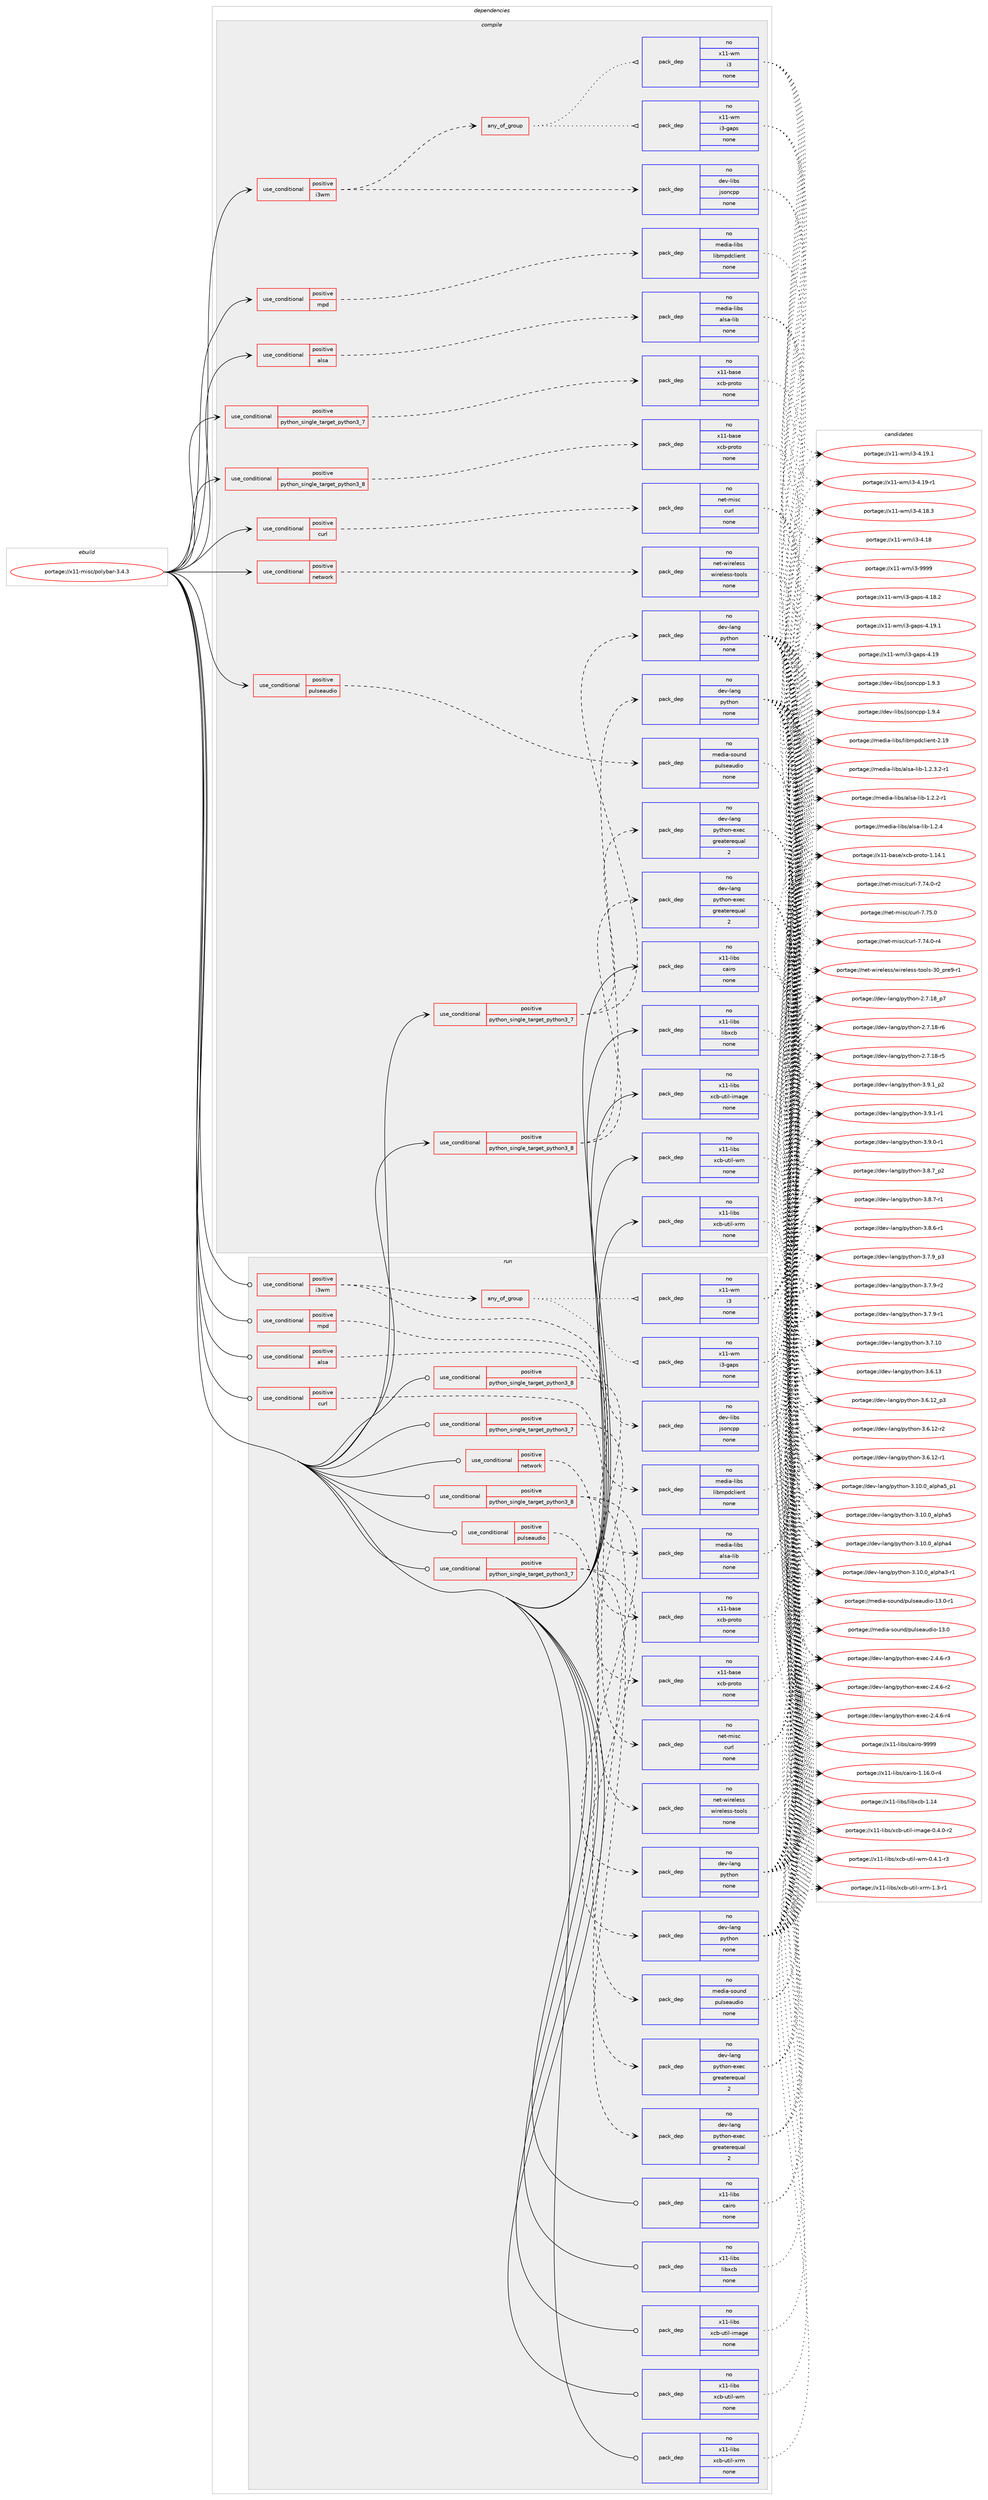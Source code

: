 digraph prolog {

# *************
# Graph options
# *************

newrank=true;
concentrate=true;
compound=true;
graph [rankdir=LR,fontname=Helvetica,fontsize=10,ranksep=1.5];#, ranksep=2.5, nodesep=0.2];
edge  [arrowhead=vee];
node  [fontname=Helvetica,fontsize=10];

# **********
# The ebuild
# **********

subgraph cluster_leftcol {
color=gray;
rank=same;
label=<<i>ebuild</i>>;
id [label="portage://x11-misc/polybar-3.4.3", color=red, width=4, href="../x11-misc/polybar-3.4.3.svg"];
}

# ****************
# The dependencies
# ****************

subgraph cluster_midcol {
color=gray;
label=<<i>dependencies</i>>;
subgraph cluster_compile {
fillcolor="#eeeeee";
style=filled;
label=<<i>compile</i>>;
subgraph cond173 {
dependency1499 [label=<<TABLE BORDER="0" CELLBORDER="1" CELLSPACING="0" CELLPADDING="4"><TR><TD ROWSPAN="3" CELLPADDING="10">use_conditional</TD></TR><TR><TD>positive</TD></TR><TR><TD>alsa</TD></TR></TABLE>>, shape=none, color=red];
subgraph pack1297 {
dependency1500 [label=<<TABLE BORDER="0" CELLBORDER="1" CELLSPACING="0" CELLPADDING="4" WIDTH="220"><TR><TD ROWSPAN="6" CELLPADDING="30">pack_dep</TD></TR><TR><TD WIDTH="110">no</TD></TR><TR><TD>media-libs</TD></TR><TR><TD>alsa-lib</TD></TR><TR><TD>none</TD></TR><TR><TD></TD></TR></TABLE>>, shape=none, color=blue];
}
dependency1499:e -> dependency1500:w [weight=20,style="dashed",arrowhead="vee"];
}
id:e -> dependency1499:w [weight=20,style="solid",arrowhead="vee"];
subgraph cond174 {
dependency1501 [label=<<TABLE BORDER="0" CELLBORDER="1" CELLSPACING="0" CELLPADDING="4"><TR><TD ROWSPAN="3" CELLPADDING="10">use_conditional</TD></TR><TR><TD>positive</TD></TR><TR><TD>curl</TD></TR></TABLE>>, shape=none, color=red];
subgraph pack1298 {
dependency1502 [label=<<TABLE BORDER="0" CELLBORDER="1" CELLSPACING="0" CELLPADDING="4" WIDTH="220"><TR><TD ROWSPAN="6" CELLPADDING="30">pack_dep</TD></TR><TR><TD WIDTH="110">no</TD></TR><TR><TD>net-misc</TD></TR><TR><TD>curl</TD></TR><TR><TD>none</TD></TR><TR><TD></TD></TR></TABLE>>, shape=none, color=blue];
}
dependency1501:e -> dependency1502:w [weight=20,style="dashed",arrowhead="vee"];
}
id:e -> dependency1501:w [weight=20,style="solid",arrowhead="vee"];
subgraph cond175 {
dependency1503 [label=<<TABLE BORDER="0" CELLBORDER="1" CELLSPACING="0" CELLPADDING="4"><TR><TD ROWSPAN="3" CELLPADDING="10">use_conditional</TD></TR><TR><TD>positive</TD></TR><TR><TD>i3wm</TD></TR></TABLE>>, shape=none, color=red];
subgraph pack1299 {
dependency1504 [label=<<TABLE BORDER="0" CELLBORDER="1" CELLSPACING="0" CELLPADDING="4" WIDTH="220"><TR><TD ROWSPAN="6" CELLPADDING="30">pack_dep</TD></TR><TR><TD WIDTH="110">no</TD></TR><TR><TD>dev-libs</TD></TR><TR><TD>jsoncpp</TD></TR><TR><TD>none</TD></TR><TR><TD></TD></TR></TABLE>>, shape=none, color=blue];
}
dependency1503:e -> dependency1504:w [weight=20,style="dashed",arrowhead="vee"];
subgraph any23 {
dependency1505 [label=<<TABLE BORDER="0" CELLBORDER="1" CELLSPACING="0" CELLPADDING="4"><TR><TD CELLPADDING="10">any_of_group</TD></TR></TABLE>>, shape=none, color=red];subgraph pack1300 {
dependency1506 [label=<<TABLE BORDER="0" CELLBORDER="1" CELLSPACING="0" CELLPADDING="4" WIDTH="220"><TR><TD ROWSPAN="6" CELLPADDING="30">pack_dep</TD></TR><TR><TD WIDTH="110">no</TD></TR><TR><TD>x11-wm</TD></TR><TR><TD>i3</TD></TR><TR><TD>none</TD></TR><TR><TD></TD></TR></TABLE>>, shape=none, color=blue];
}
dependency1505:e -> dependency1506:w [weight=20,style="dotted",arrowhead="oinv"];
subgraph pack1301 {
dependency1507 [label=<<TABLE BORDER="0" CELLBORDER="1" CELLSPACING="0" CELLPADDING="4" WIDTH="220"><TR><TD ROWSPAN="6" CELLPADDING="30">pack_dep</TD></TR><TR><TD WIDTH="110">no</TD></TR><TR><TD>x11-wm</TD></TR><TR><TD>i3-gaps</TD></TR><TR><TD>none</TD></TR><TR><TD></TD></TR></TABLE>>, shape=none, color=blue];
}
dependency1505:e -> dependency1507:w [weight=20,style="dotted",arrowhead="oinv"];
}
dependency1503:e -> dependency1505:w [weight=20,style="dashed",arrowhead="vee"];
}
id:e -> dependency1503:w [weight=20,style="solid",arrowhead="vee"];
subgraph cond176 {
dependency1508 [label=<<TABLE BORDER="0" CELLBORDER="1" CELLSPACING="0" CELLPADDING="4"><TR><TD ROWSPAN="3" CELLPADDING="10">use_conditional</TD></TR><TR><TD>positive</TD></TR><TR><TD>mpd</TD></TR></TABLE>>, shape=none, color=red];
subgraph pack1302 {
dependency1509 [label=<<TABLE BORDER="0" CELLBORDER="1" CELLSPACING="0" CELLPADDING="4" WIDTH="220"><TR><TD ROWSPAN="6" CELLPADDING="30">pack_dep</TD></TR><TR><TD WIDTH="110">no</TD></TR><TR><TD>media-libs</TD></TR><TR><TD>libmpdclient</TD></TR><TR><TD>none</TD></TR><TR><TD></TD></TR></TABLE>>, shape=none, color=blue];
}
dependency1508:e -> dependency1509:w [weight=20,style="dashed",arrowhead="vee"];
}
id:e -> dependency1508:w [weight=20,style="solid",arrowhead="vee"];
subgraph cond177 {
dependency1510 [label=<<TABLE BORDER="0" CELLBORDER="1" CELLSPACING="0" CELLPADDING="4"><TR><TD ROWSPAN="3" CELLPADDING="10">use_conditional</TD></TR><TR><TD>positive</TD></TR><TR><TD>network</TD></TR></TABLE>>, shape=none, color=red];
subgraph pack1303 {
dependency1511 [label=<<TABLE BORDER="0" CELLBORDER="1" CELLSPACING="0" CELLPADDING="4" WIDTH="220"><TR><TD ROWSPAN="6" CELLPADDING="30">pack_dep</TD></TR><TR><TD WIDTH="110">no</TD></TR><TR><TD>net-wireless</TD></TR><TR><TD>wireless-tools</TD></TR><TR><TD>none</TD></TR><TR><TD></TD></TR></TABLE>>, shape=none, color=blue];
}
dependency1510:e -> dependency1511:w [weight=20,style="dashed",arrowhead="vee"];
}
id:e -> dependency1510:w [weight=20,style="solid",arrowhead="vee"];
subgraph cond178 {
dependency1512 [label=<<TABLE BORDER="0" CELLBORDER="1" CELLSPACING="0" CELLPADDING="4"><TR><TD ROWSPAN="3" CELLPADDING="10">use_conditional</TD></TR><TR><TD>positive</TD></TR><TR><TD>pulseaudio</TD></TR></TABLE>>, shape=none, color=red];
subgraph pack1304 {
dependency1513 [label=<<TABLE BORDER="0" CELLBORDER="1" CELLSPACING="0" CELLPADDING="4" WIDTH="220"><TR><TD ROWSPAN="6" CELLPADDING="30">pack_dep</TD></TR><TR><TD WIDTH="110">no</TD></TR><TR><TD>media-sound</TD></TR><TR><TD>pulseaudio</TD></TR><TR><TD>none</TD></TR><TR><TD></TD></TR></TABLE>>, shape=none, color=blue];
}
dependency1512:e -> dependency1513:w [weight=20,style="dashed",arrowhead="vee"];
}
id:e -> dependency1512:w [weight=20,style="solid",arrowhead="vee"];
subgraph cond179 {
dependency1514 [label=<<TABLE BORDER="0" CELLBORDER="1" CELLSPACING="0" CELLPADDING="4"><TR><TD ROWSPAN="3" CELLPADDING="10">use_conditional</TD></TR><TR><TD>positive</TD></TR><TR><TD>python_single_target_python3_7</TD></TR></TABLE>>, shape=none, color=red];
subgraph pack1305 {
dependency1515 [label=<<TABLE BORDER="0" CELLBORDER="1" CELLSPACING="0" CELLPADDING="4" WIDTH="220"><TR><TD ROWSPAN="6" CELLPADDING="30">pack_dep</TD></TR><TR><TD WIDTH="110">no</TD></TR><TR><TD>dev-lang</TD></TR><TR><TD>python</TD></TR><TR><TD>none</TD></TR><TR><TD></TD></TR></TABLE>>, shape=none, color=blue];
}
dependency1514:e -> dependency1515:w [weight=20,style="dashed",arrowhead="vee"];
subgraph pack1306 {
dependency1516 [label=<<TABLE BORDER="0" CELLBORDER="1" CELLSPACING="0" CELLPADDING="4" WIDTH="220"><TR><TD ROWSPAN="6" CELLPADDING="30">pack_dep</TD></TR><TR><TD WIDTH="110">no</TD></TR><TR><TD>dev-lang</TD></TR><TR><TD>python-exec</TD></TR><TR><TD>greaterequal</TD></TR><TR><TD>2</TD></TR></TABLE>>, shape=none, color=blue];
}
dependency1514:e -> dependency1516:w [weight=20,style="dashed",arrowhead="vee"];
}
id:e -> dependency1514:w [weight=20,style="solid",arrowhead="vee"];
subgraph cond180 {
dependency1517 [label=<<TABLE BORDER="0" CELLBORDER="1" CELLSPACING="0" CELLPADDING="4"><TR><TD ROWSPAN="3" CELLPADDING="10">use_conditional</TD></TR><TR><TD>positive</TD></TR><TR><TD>python_single_target_python3_7</TD></TR></TABLE>>, shape=none, color=red];
subgraph pack1307 {
dependency1518 [label=<<TABLE BORDER="0" CELLBORDER="1" CELLSPACING="0" CELLPADDING="4" WIDTH="220"><TR><TD ROWSPAN="6" CELLPADDING="30">pack_dep</TD></TR><TR><TD WIDTH="110">no</TD></TR><TR><TD>x11-base</TD></TR><TR><TD>xcb-proto</TD></TR><TR><TD>none</TD></TR><TR><TD></TD></TR></TABLE>>, shape=none, color=blue];
}
dependency1517:e -> dependency1518:w [weight=20,style="dashed",arrowhead="vee"];
}
id:e -> dependency1517:w [weight=20,style="solid",arrowhead="vee"];
subgraph cond181 {
dependency1519 [label=<<TABLE BORDER="0" CELLBORDER="1" CELLSPACING="0" CELLPADDING="4"><TR><TD ROWSPAN="3" CELLPADDING="10">use_conditional</TD></TR><TR><TD>positive</TD></TR><TR><TD>python_single_target_python3_8</TD></TR></TABLE>>, shape=none, color=red];
subgraph pack1308 {
dependency1520 [label=<<TABLE BORDER="0" CELLBORDER="1" CELLSPACING="0" CELLPADDING="4" WIDTH="220"><TR><TD ROWSPAN="6" CELLPADDING="30">pack_dep</TD></TR><TR><TD WIDTH="110">no</TD></TR><TR><TD>dev-lang</TD></TR><TR><TD>python</TD></TR><TR><TD>none</TD></TR><TR><TD></TD></TR></TABLE>>, shape=none, color=blue];
}
dependency1519:e -> dependency1520:w [weight=20,style="dashed",arrowhead="vee"];
subgraph pack1309 {
dependency1521 [label=<<TABLE BORDER="0" CELLBORDER="1" CELLSPACING="0" CELLPADDING="4" WIDTH="220"><TR><TD ROWSPAN="6" CELLPADDING="30">pack_dep</TD></TR><TR><TD WIDTH="110">no</TD></TR><TR><TD>dev-lang</TD></TR><TR><TD>python-exec</TD></TR><TR><TD>greaterequal</TD></TR><TR><TD>2</TD></TR></TABLE>>, shape=none, color=blue];
}
dependency1519:e -> dependency1521:w [weight=20,style="dashed",arrowhead="vee"];
}
id:e -> dependency1519:w [weight=20,style="solid",arrowhead="vee"];
subgraph cond182 {
dependency1522 [label=<<TABLE BORDER="0" CELLBORDER="1" CELLSPACING="0" CELLPADDING="4"><TR><TD ROWSPAN="3" CELLPADDING="10">use_conditional</TD></TR><TR><TD>positive</TD></TR><TR><TD>python_single_target_python3_8</TD></TR></TABLE>>, shape=none, color=red];
subgraph pack1310 {
dependency1523 [label=<<TABLE BORDER="0" CELLBORDER="1" CELLSPACING="0" CELLPADDING="4" WIDTH="220"><TR><TD ROWSPAN="6" CELLPADDING="30">pack_dep</TD></TR><TR><TD WIDTH="110">no</TD></TR><TR><TD>x11-base</TD></TR><TR><TD>xcb-proto</TD></TR><TR><TD>none</TD></TR><TR><TD></TD></TR></TABLE>>, shape=none, color=blue];
}
dependency1522:e -> dependency1523:w [weight=20,style="dashed",arrowhead="vee"];
}
id:e -> dependency1522:w [weight=20,style="solid",arrowhead="vee"];
subgraph pack1311 {
dependency1524 [label=<<TABLE BORDER="0" CELLBORDER="1" CELLSPACING="0" CELLPADDING="4" WIDTH="220"><TR><TD ROWSPAN="6" CELLPADDING="30">pack_dep</TD></TR><TR><TD WIDTH="110">no</TD></TR><TR><TD>x11-libs</TD></TR><TR><TD>cairo</TD></TR><TR><TD>none</TD></TR><TR><TD></TD></TR></TABLE>>, shape=none, color=blue];
}
id:e -> dependency1524:w [weight=20,style="solid",arrowhead="vee"];
subgraph pack1312 {
dependency1525 [label=<<TABLE BORDER="0" CELLBORDER="1" CELLSPACING="0" CELLPADDING="4" WIDTH="220"><TR><TD ROWSPAN="6" CELLPADDING="30">pack_dep</TD></TR><TR><TD WIDTH="110">no</TD></TR><TR><TD>x11-libs</TD></TR><TR><TD>libxcb</TD></TR><TR><TD>none</TD></TR><TR><TD></TD></TR></TABLE>>, shape=none, color=blue];
}
id:e -> dependency1525:w [weight=20,style="solid",arrowhead="vee"];
subgraph pack1313 {
dependency1526 [label=<<TABLE BORDER="0" CELLBORDER="1" CELLSPACING="0" CELLPADDING="4" WIDTH="220"><TR><TD ROWSPAN="6" CELLPADDING="30">pack_dep</TD></TR><TR><TD WIDTH="110">no</TD></TR><TR><TD>x11-libs</TD></TR><TR><TD>xcb-util-image</TD></TR><TR><TD>none</TD></TR><TR><TD></TD></TR></TABLE>>, shape=none, color=blue];
}
id:e -> dependency1526:w [weight=20,style="solid",arrowhead="vee"];
subgraph pack1314 {
dependency1527 [label=<<TABLE BORDER="0" CELLBORDER="1" CELLSPACING="0" CELLPADDING="4" WIDTH="220"><TR><TD ROWSPAN="6" CELLPADDING="30">pack_dep</TD></TR><TR><TD WIDTH="110">no</TD></TR><TR><TD>x11-libs</TD></TR><TR><TD>xcb-util-wm</TD></TR><TR><TD>none</TD></TR><TR><TD></TD></TR></TABLE>>, shape=none, color=blue];
}
id:e -> dependency1527:w [weight=20,style="solid",arrowhead="vee"];
subgraph pack1315 {
dependency1528 [label=<<TABLE BORDER="0" CELLBORDER="1" CELLSPACING="0" CELLPADDING="4" WIDTH="220"><TR><TD ROWSPAN="6" CELLPADDING="30">pack_dep</TD></TR><TR><TD WIDTH="110">no</TD></TR><TR><TD>x11-libs</TD></TR><TR><TD>xcb-util-xrm</TD></TR><TR><TD>none</TD></TR><TR><TD></TD></TR></TABLE>>, shape=none, color=blue];
}
id:e -> dependency1528:w [weight=20,style="solid",arrowhead="vee"];
}
subgraph cluster_compileandrun {
fillcolor="#eeeeee";
style=filled;
label=<<i>compile and run</i>>;
}
subgraph cluster_run {
fillcolor="#eeeeee";
style=filled;
label=<<i>run</i>>;
subgraph cond183 {
dependency1529 [label=<<TABLE BORDER="0" CELLBORDER="1" CELLSPACING="0" CELLPADDING="4"><TR><TD ROWSPAN="3" CELLPADDING="10">use_conditional</TD></TR><TR><TD>positive</TD></TR><TR><TD>alsa</TD></TR></TABLE>>, shape=none, color=red];
subgraph pack1316 {
dependency1530 [label=<<TABLE BORDER="0" CELLBORDER="1" CELLSPACING="0" CELLPADDING="4" WIDTH="220"><TR><TD ROWSPAN="6" CELLPADDING="30">pack_dep</TD></TR><TR><TD WIDTH="110">no</TD></TR><TR><TD>media-libs</TD></TR><TR><TD>alsa-lib</TD></TR><TR><TD>none</TD></TR><TR><TD></TD></TR></TABLE>>, shape=none, color=blue];
}
dependency1529:e -> dependency1530:w [weight=20,style="dashed",arrowhead="vee"];
}
id:e -> dependency1529:w [weight=20,style="solid",arrowhead="odot"];
subgraph cond184 {
dependency1531 [label=<<TABLE BORDER="0" CELLBORDER="1" CELLSPACING="0" CELLPADDING="4"><TR><TD ROWSPAN="3" CELLPADDING="10">use_conditional</TD></TR><TR><TD>positive</TD></TR><TR><TD>curl</TD></TR></TABLE>>, shape=none, color=red];
subgraph pack1317 {
dependency1532 [label=<<TABLE BORDER="0" CELLBORDER="1" CELLSPACING="0" CELLPADDING="4" WIDTH="220"><TR><TD ROWSPAN="6" CELLPADDING="30">pack_dep</TD></TR><TR><TD WIDTH="110">no</TD></TR><TR><TD>net-misc</TD></TR><TR><TD>curl</TD></TR><TR><TD>none</TD></TR><TR><TD></TD></TR></TABLE>>, shape=none, color=blue];
}
dependency1531:e -> dependency1532:w [weight=20,style="dashed",arrowhead="vee"];
}
id:e -> dependency1531:w [weight=20,style="solid",arrowhead="odot"];
subgraph cond185 {
dependency1533 [label=<<TABLE BORDER="0" CELLBORDER="1" CELLSPACING="0" CELLPADDING="4"><TR><TD ROWSPAN="3" CELLPADDING="10">use_conditional</TD></TR><TR><TD>positive</TD></TR><TR><TD>i3wm</TD></TR></TABLE>>, shape=none, color=red];
subgraph pack1318 {
dependency1534 [label=<<TABLE BORDER="0" CELLBORDER="1" CELLSPACING="0" CELLPADDING="4" WIDTH="220"><TR><TD ROWSPAN="6" CELLPADDING="30">pack_dep</TD></TR><TR><TD WIDTH="110">no</TD></TR><TR><TD>dev-libs</TD></TR><TR><TD>jsoncpp</TD></TR><TR><TD>none</TD></TR><TR><TD></TD></TR></TABLE>>, shape=none, color=blue];
}
dependency1533:e -> dependency1534:w [weight=20,style="dashed",arrowhead="vee"];
subgraph any24 {
dependency1535 [label=<<TABLE BORDER="0" CELLBORDER="1" CELLSPACING="0" CELLPADDING="4"><TR><TD CELLPADDING="10">any_of_group</TD></TR></TABLE>>, shape=none, color=red];subgraph pack1319 {
dependency1536 [label=<<TABLE BORDER="0" CELLBORDER="1" CELLSPACING="0" CELLPADDING="4" WIDTH="220"><TR><TD ROWSPAN="6" CELLPADDING="30">pack_dep</TD></TR><TR><TD WIDTH="110">no</TD></TR><TR><TD>x11-wm</TD></TR><TR><TD>i3</TD></TR><TR><TD>none</TD></TR><TR><TD></TD></TR></TABLE>>, shape=none, color=blue];
}
dependency1535:e -> dependency1536:w [weight=20,style="dotted",arrowhead="oinv"];
subgraph pack1320 {
dependency1537 [label=<<TABLE BORDER="0" CELLBORDER="1" CELLSPACING="0" CELLPADDING="4" WIDTH="220"><TR><TD ROWSPAN="6" CELLPADDING="30">pack_dep</TD></TR><TR><TD WIDTH="110">no</TD></TR><TR><TD>x11-wm</TD></TR><TR><TD>i3-gaps</TD></TR><TR><TD>none</TD></TR><TR><TD></TD></TR></TABLE>>, shape=none, color=blue];
}
dependency1535:e -> dependency1537:w [weight=20,style="dotted",arrowhead="oinv"];
}
dependency1533:e -> dependency1535:w [weight=20,style="dashed",arrowhead="vee"];
}
id:e -> dependency1533:w [weight=20,style="solid",arrowhead="odot"];
subgraph cond186 {
dependency1538 [label=<<TABLE BORDER="0" CELLBORDER="1" CELLSPACING="0" CELLPADDING="4"><TR><TD ROWSPAN="3" CELLPADDING="10">use_conditional</TD></TR><TR><TD>positive</TD></TR><TR><TD>mpd</TD></TR></TABLE>>, shape=none, color=red];
subgraph pack1321 {
dependency1539 [label=<<TABLE BORDER="0" CELLBORDER="1" CELLSPACING="0" CELLPADDING="4" WIDTH="220"><TR><TD ROWSPAN="6" CELLPADDING="30">pack_dep</TD></TR><TR><TD WIDTH="110">no</TD></TR><TR><TD>media-libs</TD></TR><TR><TD>libmpdclient</TD></TR><TR><TD>none</TD></TR><TR><TD></TD></TR></TABLE>>, shape=none, color=blue];
}
dependency1538:e -> dependency1539:w [weight=20,style="dashed",arrowhead="vee"];
}
id:e -> dependency1538:w [weight=20,style="solid",arrowhead="odot"];
subgraph cond187 {
dependency1540 [label=<<TABLE BORDER="0" CELLBORDER="1" CELLSPACING="0" CELLPADDING="4"><TR><TD ROWSPAN="3" CELLPADDING="10">use_conditional</TD></TR><TR><TD>positive</TD></TR><TR><TD>network</TD></TR></TABLE>>, shape=none, color=red];
subgraph pack1322 {
dependency1541 [label=<<TABLE BORDER="0" CELLBORDER="1" CELLSPACING="0" CELLPADDING="4" WIDTH="220"><TR><TD ROWSPAN="6" CELLPADDING="30">pack_dep</TD></TR><TR><TD WIDTH="110">no</TD></TR><TR><TD>net-wireless</TD></TR><TR><TD>wireless-tools</TD></TR><TR><TD>none</TD></TR><TR><TD></TD></TR></TABLE>>, shape=none, color=blue];
}
dependency1540:e -> dependency1541:w [weight=20,style="dashed",arrowhead="vee"];
}
id:e -> dependency1540:w [weight=20,style="solid",arrowhead="odot"];
subgraph cond188 {
dependency1542 [label=<<TABLE BORDER="0" CELLBORDER="1" CELLSPACING="0" CELLPADDING="4"><TR><TD ROWSPAN="3" CELLPADDING="10">use_conditional</TD></TR><TR><TD>positive</TD></TR><TR><TD>pulseaudio</TD></TR></TABLE>>, shape=none, color=red];
subgraph pack1323 {
dependency1543 [label=<<TABLE BORDER="0" CELLBORDER="1" CELLSPACING="0" CELLPADDING="4" WIDTH="220"><TR><TD ROWSPAN="6" CELLPADDING="30">pack_dep</TD></TR><TR><TD WIDTH="110">no</TD></TR><TR><TD>media-sound</TD></TR><TR><TD>pulseaudio</TD></TR><TR><TD>none</TD></TR><TR><TD></TD></TR></TABLE>>, shape=none, color=blue];
}
dependency1542:e -> dependency1543:w [weight=20,style="dashed",arrowhead="vee"];
}
id:e -> dependency1542:w [weight=20,style="solid",arrowhead="odot"];
subgraph cond189 {
dependency1544 [label=<<TABLE BORDER="0" CELLBORDER="1" CELLSPACING="0" CELLPADDING="4"><TR><TD ROWSPAN="3" CELLPADDING="10">use_conditional</TD></TR><TR><TD>positive</TD></TR><TR><TD>python_single_target_python3_7</TD></TR></TABLE>>, shape=none, color=red];
subgraph pack1324 {
dependency1545 [label=<<TABLE BORDER="0" CELLBORDER="1" CELLSPACING="0" CELLPADDING="4" WIDTH="220"><TR><TD ROWSPAN="6" CELLPADDING="30">pack_dep</TD></TR><TR><TD WIDTH="110">no</TD></TR><TR><TD>dev-lang</TD></TR><TR><TD>python</TD></TR><TR><TD>none</TD></TR><TR><TD></TD></TR></TABLE>>, shape=none, color=blue];
}
dependency1544:e -> dependency1545:w [weight=20,style="dashed",arrowhead="vee"];
subgraph pack1325 {
dependency1546 [label=<<TABLE BORDER="0" CELLBORDER="1" CELLSPACING="0" CELLPADDING="4" WIDTH="220"><TR><TD ROWSPAN="6" CELLPADDING="30">pack_dep</TD></TR><TR><TD WIDTH="110">no</TD></TR><TR><TD>dev-lang</TD></TR><TR><TD>python-exec</TD></TR><TR><TD>greaterequal</TD></TR><TR><TD>2</TD></TR></TABLE>>, shape=none, color=blue];
}
dependency1544:e -> dependency1546:w [weight=20,style="dashed",arrowhead="vee"];
}
id:e -> dependency1544:w [weight=20,style="solid",arrowhead="odot"];
subgraph cond190 {
dependency1547 [label=<<TABLE BORDER="0" CELLBORDER="1" CELLSPACING="0" CELLPADDING="4"><TR><TD ROWSPAN="3" CELLPADDING="10">use_conditional</TD></TR><TR><TD>positive</TD></TR><TR><TD>python_single_target_python3_7</TD></TR></TABLE>>, shape=none, color=red];
subgraph pack1326 {
dependency1548 [label=<<TABLE BORDER="0" CELLBORDER="1" CELLSPACING="0" CELLPADDING="4" WIDTH="220"><TR><TD ROWSPAN="6" CELLPADDING="30">pack_dep</TD></TR><TR><TD WIDTH="110">no</TD></TR><TR><TD>x11-base</TD></TR><TR><TD>xcb-proto</TD></TR><TR><TD>none</TD></TR><TR><TD></TD></TR></TABLE>>, shape=none, color=blue];
}
dependency1547:e -> dependency1548:w [weight=20,style="dashed",arrowhead="vee"];
}
id:e -> dependency1547:w [weight=20,style="solid",arrowhead="odot"];
subgraph cond191 {
dependency1549 [label=<<TABLE BORDER="0" CELLBORDER="1" CELLSPACING="0" CELLPADDING="4"><TR><TD ROWSPAN="3" CELLPADDING="10">use_conditional</TD></TR><TR><TD>positive</TD></TR><TR><TD>python_single_target_python3_8</TD></TR></TABLE>>, shape=none, color=red];
subgraph pack1327 {
dependency1550 [label=<<TABLE BORDER="0" CELLBORDER="1" CELLSPACING="0" CELLPADDING="4" WIDTH="220"><TR><TD ROWSPAN="6" CELLPADDING="30">pack_dep</TD></TR><TR><TD WIDTH="110">no</TD></TR><TR><TD>dev-lang</TD></TR><TR><TD>python</TD></TR><TR><TD>none</TD></TR><TR><TD></TD></TR></TABLE>>, shape=none, color=blue];
}
dependency1549:e -> dependency1550:w [weight=20,style="dashed",arrowhead="vee"];
subgraph pack1328 {
dependency1551 [label=<<TABLE BORDER="0" CELLBORDER="1" CELLSPACING="0" CELLPADDING="4" WIDTH="220"><TR><TD ROWSPAN="6" CELLPADDING="30">pack_dep</TD></TR><TR><TD WIDTH="110">no</TD></TR><TR><TD>dev-lang</TD></TR><TR><TD>python-exec</TD></TR><TR><TD>greaterequal</TD></TR><TR><TD>2</TD></TR></TABLE>>, shape=none, color=blue];
}
dependency1549:e -> dependency1551:w [weight=20,style="dashed",arrowhead="vee"];
}
id:e -> dependency1549:w [weight=20,style="solid",arrowhead="odot"];
subgraph cond192 {
dependency1552 [label=<<TABLE BORDER="0" CELLBORDER="1" CELLSPACING="0" CELLPADDING="4"><TR><TD ROWSPAN="3" CELLPADDING="10">use_conditional</TD></TR><TR><TD>positive</TD></TR><TR><TD>python_single_target_python3_8</TD></TR></TABLE>>, shape=none, color=red];
subgraph pack1329 {
dependency1553 [label=<<TABLE BORDER="0" CELLBORDER="1" CELLSPACING="0" CELLPADDING="4" WIDTH="220"><TR><TD ROWSPAN="6" CELLPADDING="30">pack_dep</TD></TR><TR><TD WIDTH="110">no</TD></TR><TR><TD>x11-base</TD></TR><TR><TD>xcb-proto</TD></TR><TR><TD>none</TD></TR><TR><TD></TD></TR></TABLE>>, shape=none, color=blue];
}
dependency1552:e -> dependency1553:w [weight=20,style="dashed",arrowhead="vee"];
}
id:e -> dependency1552:w [weight=20,style="solid",arrowhead="odot"];
subgraph pack1330 {
dependency1554 [label=<<TABLE BORDER="0" CELLBORDER="1" CELLSPACING="0" CELLPADDING="4" WIDTH="220"><TR><TD ROWSPAN="6" CELLPADDING="30">pack_dep</TD></TR><TR><TD WIDTH="110">no</TD></TR><TR><TD>x11-libs</TD></TR><TR><TD>cairo</TD></TR><TR><TD>none</TD></TR><TR><TD></TD></TR></TABLE>>, shape=none, color=blue];
}
id:e -> dependency1554:w [weight=20,style="solid",arrowhead="odot"];
subgraph pack1331 {
dependency1555 [label=<<TABLE BORDER="0" CELLBORDER="1" CELLSPACING="0" CELLPADDING="4" WIDTH="220"><TR><TD ROWSPAN="6" CELLPADDING="30">pack_dep</TD></TR><TR><TD WIDTH="110">no</TD></TR><TR><TD>x11-libs</TD></TR><TR><TD>libxcb</TD></TR><TR><TD>none</TD></TR><TR><TD></TD></TR></TABLE>>, shape=none, color=blue];
}
id:e -> dependency1555:w [weight=20,style="solid",arrowhead="odot"];
subgraph pack1332 {
dependency1556 [label=<<TABLE BORDER="0" CELLBORDER="1" CELLSPACING="0" CELLPADDING="4" WIDTH="220"><TR><TD ROWSPAN="6" CELLPADDING="30">pack_dep</TD></TR><TR><TD WIDTH="110">no</TD></TR><TR><TD>x11-libs</TD></TR><TR><TD>xcb-util-image</TD></TR><TR><TD>none</TD></TR><TR><TD></TD></TR></TABLE>>, shape=none, color=blue];
}
id:e -> dependency1556:w [weight=20,style="solid",arrowhead="odot"];
subgraph pack1333 {
dependency1557 [label=<<TABLE BORDER="0" CELLBORDER="1" CELLSPACING="0" CELLPADDING="4" WIDTH="220"><TR><TD ROWSPAN="6" CELLPADDING="30">pack_dep</TD></TR><TR><TD WIDTH="110">no</TD></TR><TR><TD>x11-libs</TD></TR><TR><TD>xcb-util-wm</TD></TR><TR><TD>none</TD></TR><TR><TD></TD></TR></TABLE>>, shape=none, color=blue];
}
id:e -> dependency1557:w [weight=20,style="solid",arrowhead="odot"];
subgraph pack1334 {
dependency1558 [label=<<TABLE BORDER="0" CELLBORDER="1" CELLSPACING="0" CELLPADDING="4" WIDTH="220"><TR><TD ROWSPAN="6" CELLPADDING="30">pack_dep</TD></TR><TR><TD WIDTH="110">no</TD></TR><TR><TD>x11-libs</TD></TR><TR><TD>xcb-util-xrm</TD></TR><TR><TD>none</TD></TR><TR><TD></TD></TR></TABLE>>, shape=none, color=blue];
}
id:e -> dependency1558:w [weight=20,style="solid",arrowhead="odot"];
}
}

# **************
# The candidates
# **************

subgraph cluster_choices {
rank=same;
color=gray;
label=<<i>candidates</i>>;

subgraph choice1297 {
color=black;
nodesep=1;
choice1091011001059745108105981154797108115974510810598454946504652 [label="portage://media-libs/alsa-lib-1.2.4", color=red, width=4,href="../media-libs/alsa-lib-1.2.4.svg"];
choice109101100105974510810598115479710811597451081059845494650465146504511449 [label="portage://media-libs/alsa-lib-1.2.3.2-r1", color=red, width=4,href="../media-libs/alsa-lib-1.2.3.2-r1.svg"];
choice10910110010597451081059811547971081159745108105984549465046504511449 [label="portage://media-libs/alsa-lib-1.2.2-r1", color=red, width=4,href="../media-libs/alsa-lib-1.2.2-r1.svg"];
dependency1500:e -> choice1091011001059745108105981154797108115974510810598454946504652:w [style=dotted,weight="100"];
dependency1500:e -> choice109101100105974510810598115479710811597451081059845494650465146504511449:w [style=dotted,weight="100"];
dependency1500:e -> choice10910110010597451081059811547971081159745108105984549465046504511449:w [style=dotted,weight="100"];
}
subgraph choice1298 {
color=black;
nodesep=1;
choice1101011164510910511599479911711410845554655534648 [label="portage://net-misc/curl-7.75.0", color=red, width=4,href="../net-misc/curl-7.75.0.svg"];
choice11010111645109105115994799117114108455546555246484511452 [label="portage://net-misc/curl-7.74.0-r4", color=red, width=4,href="../net-misc/curl-7.74.0-r4.svg"];
choice11010111645109105115994799117114108455546555246484511450 [label="portage://net-misc/curl-7.74.0-r2", color=red, width=4,href="../net-misc/curl-7.74.0-r2.svg"];
dependency1502:e -> choice1101011164510910511599479911711410845554655534648:w [style=dotted,weight="100"];
dependency1502:e -> choice11010111645109105115994799117114108455546555246484511452:w [style=dotted,weight="100"];
dependency1502:e -> choice11010111645109105115994799117114108455546555246484511450:w [style=dotted,weight="100"];
}
subgraph choice1299 {
color=black;
nodesep=1;
choice10010111845108105981154710611511111099112112454946574652 [label="portage://dev-libs/jsoncpp-1.9.4", color=red, width=4,href="../dev-libs/jsoncpp-1.9.4.svg"];
choice10010111845108105981154710611511111099112112454946574651 [label="portage://dev-libs/jsoncpp-1.9.3", color=red, width=4,href="../dev-libs/jsoncpp-1.9.3.svg"];
dependency1504:e -> choice10010111845108105981154710611511111099112112454946574652:w [style=dotted,weight="100"];
dependency1504:e -> choice10010111845108105981154710611511111099112112454946574651:w [style=dotted,weight="100"];
}
subgraph choice1300 {
color=black;
nodesep=1;
choice12049494511910947105514557575757 [label="portage://x11-wm/i3-9999", color=red, width=4,href="../x11-wm/i3-9999.svg"];
choice120494945119109471055145524649574649 [label="portage://x11-wm/i3-4.19.1", color=red, width=4,href="../x11-wm/i3-4.19.1.svg"];
choice120494945119109471055145524649574511449 [label="portage://x11-wm/i3-4.19-r1", color=red, width=4,href="../x11-wm/i3-4.19-r1.svg"];
choice120494945119109471055145524649564651 [label="portage://x11-wm/i3-4.18.3", color=red, width=4,href="../x11-wm/i3-4.18.3.svg"];
choice12049494511910947105514552464956 [label="portage://x11-wm/i3-4.18", color=red, width=4,href="../x11-wm/i3-4.18.svg"];
dependency1506:e -> choice12049494511910947105514557575757:w [style=dotted,weight="100"];
dependency1506:e -> choice120494945119109471055145524649574649:w [style=dotted,weight="100"];
dependency1506:e -> choice120494945119109471055145524649574511449:w [style=dotted,weight="100"];
dependency1506:e -> choice120494945119109471055145524649564651:w [style=dotted,weight="100"];
dependency1506:e -> choice12049494511910947105514552464956:w [style=dotted,weight="100"];
}
subgraph choice1301 {
color=black;
nodesep=1;
choice1204949451191094710551451039711211545524649574649 [label="portage://x11-wm/i3-gaps-4.19.1", color=red, width=4,href="../x11-wm/i3-gaps-4.19.1.svg"];
choice120494945119109471055145103971121154552464957 [label="portage://x11-wm/i3-gaps-4.19", color=red, width=4,href="../x11-wm/i3-gaps-4.19.svg"];
choice1204949451191094710551451039711211545524649564650 [label="portage://x11-wm/i3-gaps-4.18.2", color=red, width=4,href="../x11-wm/i3-gaps-4.18.2.svg"];
dependency1507:e -> choice1204949451191094710551451039711211545524649574649:w [style=dotted,weight="100"];
dependency1507:e -> choice120494945119109471055145103971121154552464957:w [style=dotted,weight="100"];
dependency1507:e -> choice1204949451191094710551451039711211545524649564650:w [style=dotted,weight="100"];
}
subgraph choice1302 {
color=black;
nodesep=1;
choice1091011001059745108105981154710810598109112100991081051011101164550464957 [label="portage://media-libs/libmpdclient-2.19", color=red, width=4,href="../media-libs/libmpdclient-2.19.svg"];
dependency1509:e -> choice1091011001059745108105981154710810598109112100991081051011101164550464957:w [style=dotted,weight="100"];
}
subgraph choice1303 {
color=black;
nodesep=1;
choice11010111645119105114101108101115115471191051141011081011151154511611111110811545514895112114101574511449 [label="portage://net-wireless/wireless-tools-30_pre9-r1", color=red, width=4,href="../net-wireless/wireless-tools-30_pre9-r1.svg"];
dependency1511:e -> choice11010111645119105114101108101115115471191051141011081011151154511611111110811545514895112114101574511449:w [style=dotted,weight="100"];
}
subgraph choice1304 {
color=black;
nodesep=1;
choice1091011001059745115111117110100471121171081151019711710010511145495146484511449 [label="portage://media-sound/pulseaudio-13.0-r1", color=red, width=4,href="../media-sound/pulseaudio-13.0-r1.svg"];
choice109101100105974511511111711010047112117108115101971171001051114549514648 [label="portage://media-sound/pulseaudio-13.0", color=red, width=4,href="../media-sound/pulseaudio-13.0.svg"];
dependency1513:e -> choice1091011001059745115111117110100471121171081151019711710010511145495146484511449:w [style=dotted,weight="100"];
dependency1513:e -> choice109101100105974511511111711010047112117108115101971171001051114549514648:w [style=dotted,weight="100"];
}
subgraph choice1305 {
color=black;
nodesep=1;
choice1001011184510897110103471121211161041111104551465746499511250 [label="portage://dev-lang/python-3.9.1_p2", color=red, width=4,href="../dev-lang/python-3.9.1_p2.svg"];
choice1001011184510897110103471121211161041111104551465746494511449 [label="portage://dev-lang/python-3.9.1-r1", color=red, width=4,href="../dev-lang/python-3.9.1-r1.svg"];
choice1001011184510897110103471121211161041111104551465746484511449 [label="portage://dev-lang/python-3.9.0-r1", color=red, width=4,href="../dev-lang/python-3.9.0-r1.svg"];
choice1001011184510897110103471121211161041111104551465646559511250 [label="portage://dev-lang/python-3.8.7_p2", color=red, width=4,href="../dev-lang/python-3.8.7_p2.svg"];
choice1001011184510897110103471121211161041111104551465646554511449 [label="portage://dev-lang/python-3.8.7-r1", color=red, width=4,href="../dev-lang/python-3.8.7-r1.svg"];
choice1001011184510897110103471121211161041111104551465646544511449 [label="portage://dev-lang/python-3.8.6-r1", color=red, width=4,href="../dev-lang/python-3.8.6-r1.svg"];
choice1001011184510897110103471121211161041111104551465546579511251 [label="portage://dev-lang/python-3.7.9_p3", color=red, width=4,href="../dev-lang/python-3.7.9_p3.svg"];
choice1001011184510897110103471121211161041111104551465546574511450 [label="portage://dev-lang/python-3.7.9-r2", color=red, width=4,href="../dev-lang/python-3.7.9-r2.svg"];
choice1001011184510897110103471121211161041111104551465546574511449 [label="portage://dev-lang/python-3.7.9-r1", color=red, width=4,href="../dev-lang/python-3.7.9-r1.svg"];
choice10010111845108971101034711212111610411111045514655464948 [label="portage://dev-lang/python-3.7.10", color=red, width=4,href="../dev-lang/python-3.7.10.svg"];
choice10010111845108971101034711212111610411111045514654464951 [label="portage://dev-lang/python-3.6.13", color=red, width=4,href="../dev-lang/python-3.6.13.svg"];
choice100101118451089711010347112121116104111110455146544649509511251 [label="portage://dev-lang/python-3.6.12_p3", color=red, width=4,href="../dev-lang/python-3.6.12_p3.svg"];
choice100101118451089711010347112121116104111110455146544649504511450 [label="portage://dev-lang/python-3.6.12-r2", color=red, width=4,href="../dev-lang/python-3.6.12-r2.svg"];
choice100101118451089711010347112121116104111110455146544649504511449 [label="portage://dev-lang/python-3.6.12-r1", color=red, width=4,href="../dev-lang/python-3.6.12-r1.svg"];
choice10010111845108971101034711212111610411111045514649484648959710811210497539511249 [label="portage://dev-lang/python-3.10.0_alpha5_p1", color=red, width=4,href="../dev-lang/python-3.10.0_alpha5_p1.svg"];
choice1001011184510897110103471121211161041111104551464948464895971081121049753 [label="portage://dev-lang/python-3.10.0_alpha5", color=red, width=4,href="../dev-lang/python-3.10.0_alpha5.svg"];
choice1001011184510897110103471121211161041111104551464948464895971081121049752 [label="portage://dev-lang/python-3.10.0_alpha4", color=red, width=4,href="../dev-lang/python-3.10.0_alpha4.svg"];
choice10010111845108971101034711212111610411111045514649484648959710811210497514511449 [label="portage://dev-lang/python-3.10.0_alpha3-r1", color=red, width=4,href="../dev-lang/python-3.10.0_alpha3-r1.svg"];
choice100101118451089711010347112121116104111110455046554649569511255 [label="portage://dev-lang/python-2.7.18_p7", color=red, width=4,href="../dev-lang/python-2.7.18_p7.svg"];
choice100101118451089711010347112121116104111110455046554649564511454 [label="portage://dev-lang/python-2.7.18-r6", color=red, width=4,href="../dev-lang/python-2.7.18-r6.svg"];
choice100101118451089711010347112121116104111110455046554649564511453 [label="portage://dev-lang/python-2.7.18-r5", color=red, width=4,href="../dev-lang/python-2.7.18-r5.svg"];
dependency1515:e -> choice1001011184510897110103471121211161041111104551465746499511250:w [style=dotted,weight="100"];
dependency1515:e -> choice1001011184510897110103471121211161041111104551465746494511449:w [style=dotted,weight="100"];
dependency1515:e -> choice1001011184510897110103471121211161041111104551465746484511449:w [style=dotted,weight="100"];
dependency1515:e -> choice1001011184510897110103471121211161041111104551465646559511250:w [style=dotted,weight="100"];
dependency1515:e -> choice1001011184510897110103471121211161041111104551465646554511449:w [style=dotted,weight="100"];
dependency1515:e -> choice1001011184510897110103471121211161041111104551465646544511449:w [style=dotted,weight="100"];
dependency1515:e -> choice1001011184510897110103471121211161041111104551465546579511251:w [style=dotted,weight="100"];
dependency1515:e -> choice1001011184510897110103471121211161041111104551465546574511450:w [style=dotted,weight="100"];
dependency1515:e -> choice1001011184510897110103471121211161041111104551465546574511449:w [style=dotted,weight="100"];
dependency1515:e -> choice10010111845108971101034711212111610411111045514655464948:w [style=dotted,weight="100"];
dependency1515:e -> choice10010111845108971101034711212111610411111045514654464951:w [style=dotted,weight="100"];
dependency1515:e -> choice100101118451089711010347112121116104111110455146544649509511251:w [style=dotted,weight="100"];
dependency1515:e -> choice100101118451089711010347112121116104111110455146544649504511450:w [style=dotted,weight="100"];
dependency1515:e -> choice100101118451089711010347112121116104111110455146544649504511449:w [style=dotted,weight="100"];
dependency1515:e -> choice10010111845108971101034711212111610411111045514649484648959710811210497539511249:w [style=dotted,weight="100"];
dependency1515:e -> choice1001011184510897110103471121211161041111104551464948464895971081121049753:w [style=dotted,weight="100"];
dependency1515:e -> choice1001011184510897110103471121211161041111104551464948464895971081121049752:w [style=dotted,weight="100"];
dependency1515:e -> choice10010111845108971101034711212111610411111045514649484648959710811210497514511449:w [style=dotted,weight="100"];
dependency1515:e -> choice100101118451089711010347112121116104111110455046554649569511255:w [style=dotted,weight="100"];
dependency1515:e -> choice100101118451089711010347112121116104111110455046554649564511454:w [style=dotted,weight="100"];
dependency1515:e -> choice100101118451089711010347112121116104111110455046554649564511453:w [style=dotted,weight="100"];
}
subgraph choice1306 {
color=black;
nodesep=1;
choice10010111845108971101034711212111610411111045101120101994550465246544511452 [label="portage://dev-lang/python-exec-2.4.6-r4", color=red, width=4,href="../dev-lang/python-exec-2.4.6-r4.svg"];
choice10010111845108971101034711212111610411111045101120101994550465246544511451 [label="portage://dev-lang/python-exec-2.4.6-r3", color=red, width=4,href="../dev-lang/python-exec-2.4.6-r3.svg"];
choice10010111845108971101034711212111610411111045101120101994550465246544511450 [label="portage://dev-lang/python-exec-2.4.6-r2", color=red, width=4,href="../dev-lang/python-exec-2.4.6-r2.svg"];
dependency1516:e -> choice10010111845108971101034711212111610411111045101120101994550465246544511452:w [style=dotted,weight="100"];
dependency1516:e -> choice10010111845108971101034711212111610411111045101120101994550465246544511451:w [style=dotted,weight="100"];
dependency1516:e -> choice10010111845108971101034711212111610411111045101120101994550465246544511450:w [style=dotted,weight="100"];
}
subgraph choice1307 {
color=black;
nodesep=1;
choice12049494598971151014712099984511211411111611145494649524649 [label="portage://x11-base/xcb-proto-1.14.1", color=red, width=4,href="../x11-base/xcb-proto-1.14.1.svg"];
dependency1518:e -> choice12049494598971151014712099984511211411111611145494649524649:w [style=dotted,weight="100"];
}
subgraph choice1308 {
color=black;
nodesep=1;
choice1001011184510897110103471121211161041111104551465746499511250 [label="portage://dev-lang/python-3.9.1_p2", color=red, width=4,href="../dev-lang/python-3.9.1_p2.svg"];
choice1001011184510897110103471121211161041111104551465746494511449 [label="portage://dev-lang/python-3.9.1-r1", color=red, width=4,href="../dev-lang/python-3.9.1-r1.svg"];
choice1001011184510897110103471121211161041111104551465746484511449 [label="portage://dev-lang/python-3.9.0-r1", color=red, width=4,href="../dev-lang/python-3.9.0-r1.svg"];
choice1001011184510897110103471121211161041111104551465646559511250 [label="portage://dev-lang/python-3.8.7_p2", color=red, width=4,href="../dev-lang/python-3.8.7_p2.svg"];
choice1001011184510897110103471121211161041111104551465646554511449 [label="portage://dev-lang/python-3.8.7-r1", color=red, width=4,href="../dev-lang/python-3.8.7-r1.svg"];
choice1001011184510897110103471121211161041111104551465646544511449 [label="portage://dev-lang/python-3.8.6-r1", color=red, width=4,href="../dev-lang/python-3.8.6-r1.svg"];
choice1001011184510897110103471121211161041111104551465546579511251 [label="portage://dev-lang/python-3.7.9_p3", color=red, width=4,href="../dev-lang/python-3.7.9_p3.svg"];
choice1001011184510897110103471121211161041111104551465546574511450 [label="portage://dev-lang/python-3.7.9-r2", color=red, width=4,href="../dev-lang/python-3.7.9-r2.svg"];
choice1001011184510897110103471121211161041111104551465546574511449 [label="portage://dev-lang/python-3.7.9-r1", color=red, width=4,href="../dev-lang/python-3.7.9-r1.svg"];
choice10010111845108971101034711212111610411111045514655464948 [label="portage://dev-lang/python-3.7.10", color=red, width=4,href="../dev-lang/python-3.7.10.svg"];
choice10010111845108971101034711212111610411111045514654464951 [label="portage://dev-lang/python-3.6.13", color=red, width=4,href="../dev-lang/python-3.6.13.svg"];
choice100101118451089711010347112121116104111110455146544649509511251 [label="portage://dev-lang/python-3.6.12_p3", color=red, width=4,href="../dev-lang/python-3.6.12_p3.svg"];
choice100101118451089711010347112121116104111110455146544649504511450 [label="portage://dev-lang/python-3.6.12-r2", color=red, width=4,href="../dev-lang/python-3.6.12-r2.svg"];
choice100101118451089711010347112121116104111110455146544649504511449 [label="portage://dev-lang/python-3.6.12-r1", color=red, width=4,href="../dev-lang/python-3.6.12-r1.svg"];
choice10010111845108971101034711212111610411111045514649484648959710811210497539511249 [label="portage://dev-lang/python-3.10.0_alpha5_p1", color=red, width=4,href="../dev-lang/python-3.10.0_alpha5_p1.svg"];
choice1001011184510897110103471121211161041111104551464948464895971081121049753 [label="portage://dev-lang/python-3.10.0_alpha5", color=red, width=4,href="../dev-lang/python-3.10.0_alpha5.svg"];
choice1001011184510897110103471121211161041111104551464948464895971081121049752 [label="portage://dev-lang/python-3.10.0_alpha4", color=red, width=4,href="../dev-lang/python-3.10.0_alpha4.svg"];
choice10010111845108971101034711212111610411111045514649484648959710811210497514511449 [label="portage://dev-lang/python-3.10.0_alpha3-r1", color=red, width=4,href="../dev-lang/python-3.10.0_alpha3-r1.svg"];
choice100101118451089711010347112121116104111110455046554649569511255 [label="portage://dev-lang/python-2.7.18_p7", color=red, width=4,href="../dev-lang/python-2.7.18_p7.svg"];
choice100101118451089711010347112121116104111110455046554649564511454 [label="portage://dev-lang/python-2.7.18-r6", color=red, width=4,href="../dev-lang/python-2.7.18-r6.svg"];
choice100101118451089711010347112121116104111110455046554649564511453 [label="portage://dev-lang/python-2.7.18-r5", color=red, width=4,href="../dev-lang/python-2.7.18-r5.svg"];
dependency1520:e -> choice1001011184510897110103471121211161041111104551465746499511250:w [style=dotted,weight="100"];
dependency1520:e -> choice1001011184510897110103471121211161041111104551465746494511449:w [style=dotted,weight="100"];
dependency1520:e -> choice1001011184510897110103471121211161041111104551465746484511449:w [style=dotted,weight="100"];
dependency1520:e -> choice1001011184510897110103471121211161041111104551465646559511250:w [style=dotted,weight="100"];
dependency1520:e -> choice1001011184510897110103471121211161041111104551465646554511449:w [style=dotted,weight="100"];
dependency1520:e -> choice1001011184510897110103471121211161041111104551465646544511449:w [style=dotted,weight="100"];
dependency1520:e -> choice1001011184510897110103471121211161041111104551465546579511251:w [style=dotted,weight="100"];
dependency1520:e -> choice1001011184510897110103471121211161041111104551465546574511450:w [style=dotted,weight="100"];
dependency1520:e -> choice1001011184510897110103471121211161041111104551465546574511449:w [style=dotted,weight="100"];
dependency1520:e -> choice10010111845108971101034711212111610411111045514655464948:w [style=dotted,weight="100"];
dependency1520:e -> choice10010111845108971101034711212111610411111045514654464951:w [style=dotted,weight="100"];
dependency1520:e -> choice100101118451089711010347112121116104111110455146544649509511251:w [style=dotted,weight="100"];
dependency1520:e -> choice100101118451089711010347112121116104111110455146544649504511450:w [style=dotted,weight="100"];
dependency1520:e -> choice100101118451089711010347112121116104111110455146544649504511449:w [style=dotted,weight="100"];
dependency1520:e -> choice10010111845108971101034711212111610411111045514649484648959710811210497539511249:w [style=dotted,weight="100"];
dependency1520:e -> choice1001011184510897110103471121211161041111104551464948464895971081121049753:w [style=dotted,weight="100"];
dependency1520:e -> choice1001011184510897110103471121211161041111104551464948464895971081121049752:w [style=dotted,weight="100"];
dependency1520:e -> choice10010111845108971101034711212111610411111045514649484648959710811210497514511449:w [style=dotted,weight="100"];
dependency1520:e -> choice100101118451089711010347112121116104111110455046554649569511255:w [style=dotted,weight="100"];
dependency1520:e -> choice100101118451089711010347112121116104111110455046554649564511454:w [style=dotted,weight="100"];
dependency1520:e -> choice100101118451089711010347112121116104111110455046554649564511453:w [style=dotted,weight="100"];
}
subgraph choice1309 {
color=black;
nodesep=1;
choice10010111845108971101034711212111610411111045101120101994550465246544511452 [label="portage://dev-lang/python-exec-2.4.6-r4", color=red, width=4,href="../dev-lang/python-exec-2.4.6-r4.svg"];
choice10010111845108971101034711212111610411111045101120101994550465246544511451 [label="portage://dev-lang/python-exec-2.4.6-r3", color=red, width=4,href="../dev-lang/python-exec-2.4.6-r3.svg"];
choice10010111845108971101034711212111610411111045101120101994550465246544511450 [label="portage://dev-lang/python-exec-2.4.6-r2", color=red, width=4,href="../dev-lang/python-exec-2.4.6-r2.svg"];
dependency1521:e -> choice10010111845108971101034711212111610411111045101120101994550465246544511452:w [style=dotted,weight="100"];
dependency1521:e -> choice10010111845108971101034711212111610411111045101120101994550465246544511451:w [style=dotted,weight="100"];
dependency1521:e -> choice10010111845108971101034711212111610411111045101120101994550465246544511450:w [style=dotted,weight="100"];
}
subgraph choice1310 {
color=black;
nodesep=1;
choice12049494598971151014712099984511211411111611145494649524649 [label="portage://x11-base/xcb-proto-1.14.1", color=red, width=4,href="../x11-base/xcb-proto-1.14.1.svg"];
dependency1523:e -> choice12049494598971151014712099984511211411111611145494649524649:w [style=dotted,weight="100"];
}
subgraph choice1311 {
color=black;
nodesep=1;
choice120494945108105981154799971051141114557575757 [label="portage://x11-libs/cairo-9999", color=red, width=4,href="../x11-libs/cairo-9999.svg"];
choice12049494510810598115479997105114111454946495446484511452 [label="portage://x11-libs/cairo-1.16.0-r4", color=red, width=4,href="../x11-libs/cairo-1.16.0-r4.svg"];
dependency1524:e -> choice120494945108105981154799971051141114557575757:w [style=dotted,weight="100"];
dependency1524:e -> choice12049494510810598115479997105114111454946495446484511452:w [style=dotted,weight="100"];
}
subgraph choice1312 {
color=black;
nodesep=1;
choice12049494510810598115471081059812099984549464952 [label="portage://x11-libs/libxcb-1.14", color=red, width=4,href="../x11-libs/libxcb-1.14.svg"];
dependency1525:e -> choice12049494510810598115471081059812099984549464952:w [style=dotted,weight="100"];
}
subgraph choice1313 {
color=black;
nodesep=1;
choice120494945108105981154712099984511711610510845105109971031014548465246484511450 [label="portage://x11-libs/xcb-util-image-0.4.0-r2", color=red, width=4,href="../x11-libs/xcb-util-image-0.4.0-r2.svg"];
dependency1526:e -> choice120494945108105981154712099984511711610510845105109971031014548465246484511450:w [style=dotted,weight="100"];
}
subgraph choice1314 {
color=black;
nodesep=1;
choice1204949451081059811547120999845117116105108451191094548465246494511451 [label="portage://x11-libs/xcb-util-wm-0.4.1-r3", color=red, width=4,href="../x11-libs/xcb-util-wm-0.4.1-r3.svg"];
dependency1527:e -> choice1204949451081059811547120999845117116105108451191094548465246494511451:w [style=dotted,weight="100"];
}
subgraph choice1315 {
color=black;
nodesep=1;
choice120494945108105981154712099984511711610510845120114109454946514511449 [label="portage://x11-libs/xcb-util-xrm-1.3-r1", color=red, width=4,href="../x11-libs/xcb-util-xrm-1.3-r1.svg"];
dependency1528:e -> choice120494945108105981154712099984511711610510845120114109454946514511449:w [style=dotted,weight="100"];
}
subgraph choice1316 {
color=black;
nodesep=1;
choice1091011001059745108105981154797108115974510810598454946504652 [label="portage://media-libs/alsa-lib-1.2.4", color=red, width=4,href="../media-libs/alsa-lib-1.2.4.svg"];
choice109101100105974510810598115479710811597451081059845494650465146504511449 [label="portage://media-libs/alsa-lib-1.2.3.2-r1", color=red, width=4,href="../media-libs/alsa-lib-1.2.3.2-r1.svg"];
choice10910110010597451081059811547971081159745108105984549465046504511449 [label="portage://media-libs/alsa-lib-1.2.2-r1", color=red, width=4,href="../media-libs/alsa-lib-1.2.2-r1.svg"];
dependency1530:e -> choice1091011001059745108105981154797108115974510810598454946504652:w [style=dotted,weight="100"];
dependency1530:e -> choice109101100105974510810598115479710811597451081059845494650465146504511449:w [style=dotted,weight="100"];
dependency1530:e -> choice10910110010597451081059811547971081159745108105984549465046504511449:w [style=dotted,weight="100"];
}
subgraph choice1317 {
color=black;
nodesep=1;
choice1101011164510910511599479911711410845554655534648 [label="portage://net-misc/curl-7.75.0", color=red, width=4,href="../net-misc/curl-7.75.0.svg"];
choice11010111645109105115994799117114108455546555246484511452 [label="portage://net-misc/curl-7.74.0-r4", color=red, width=4,href="../net-misc/curl-7.74.0-r4.svg"];
choice11010111645109105115994799117114108455546555246484511450 [label="portage://net-misc/curl-7.74.0-r2", color=red, width=4,href="../net-misc/curl-7.74.0-r2.svg"];
dependency1532:e -> choice1101011164510910511599479911711410845554655534648:w [style=dotted,weight="100"];
dependency1532:e -> choice11010111645109105115994799117114108455546555246484511452:w [style=dotted,weight="100"];
dependency1532:e -> choice11010111645109105115994799117114108455546555246484511450:w [style=dotted,weight="100"];
}
subgraph choice1318 {
color=black;
nodesep=1;
choice10010111845108105981154710611511111099112112454946574652 [label="portage://dev-libs/jsoncpp-1.9.4", color=red, width=4,href="../dev-libs/jsoncpp-1.9.4.svg"];
choice10010111845108105981154710611511111099112112454946574651 [label="portage://dev-libs/jsoncpp-1.9.3", color=red, width=4,href="../dev-libs/jsoncpp-1.9.3.svg"];
dependency1534:e -> choice10010111845108105981154710611511111099112112454946574652:w [style=dotted,weight="100"];
dependency1534:e -> choice10010111845108105981154710611511111099112112454946574651:w [style=dotted,weight="100"];
}
subgraph choice1319 {
color=black;
nodesep=1;
choice12049494511910947105514557575757 [label="portage://x11-wm/i3-9999", color=red, width=4,href="../x11-wm/i3-9999.svg"];
choice120494945119109471055145524649574649 [label="portage://x11-wm/i3-4.19.1", color=red, width=4,href="../x11-wm/i3-4.19.1.svg"];
choice120494945119109471055145524649574511449 [label="portage://x11-wm/i3-4.19-r1", color=red, width=4,href="../x11-wm/i3-4.19-r1.svg"];
choice120494945119109471055145524649564651 [label="portage://x11-wm/i3-4.18.3", color=red, width=4,href="../x11-wm/i3-4.18.3.svg"];
choice12049494511910947105514552464956 [label="portage://x11-wm/i3-4.18", color=red, width=4,href="../x11-wm/i3-4.18.svg"];
dependency1536:e -> choice12049494511910947105514557575757:w [style=dotted,weight="100"];
dependency1536:e -> choice120494945119109471055145524649574649:w [style=dotted,weight="100"];
dependency1536:e -> choice120494945119109471055145524649574511449:w [style=dotted,weight="100"];
dependency1536:e -> choice120494945119109471055145524649564651:w [style=dotted,weight="100"];
dependency1536:e -> choice12049494511910947105514552464956:w [style=dotted,weight="100"];
}
subgraph choice1320 {
color=black;
nodesep=1;
choice1204949451191094710551451039711211545524649574649 [label="portage://x11-wm/i3-gaps-4.19.1", color=red, width=4,href="../x11-wm/i3-gaps-4.19.1.svg"];
choice120494945119109471055145103971121154552464957 [label="portage://x11-wm/i3-gaps-4.19", color=red, width=4,href="../x11-wm/i3-gaps-4.19.svg"];
choice1204949451191094710551451039711211545524649564650 [label="portage://x11-wm/i3-gaps-4.18.2", color=red, width=4,href="../x11-wm/i3-gaps-4.18.2.svg"];
dependency1537:e -> choice1204949451191094710551451039711211545524649574649:w [style=dotted,weight="100"];
dependency1537:e -> choice120494945119109471055145103971121154552464957:w [style=dotted,weight="100"];
dependency1537:e -> choice1204949451191094710551451039711211545524649564650:w [style=dotted,weight="100"];
}
subgraph choice1321 {
color=black;
nodesep=1;
choice1091011001059745108105981154710810598109112100991081051011101164550464957 [label="portage://media-libs/libmpdclient-2.19", color=red, width=4,href="../media-libs/libmpdclient-2.19.svg"];
dependency1539:e -> choice1091011001059745108105981154710810598109112100991081051011101164550464957:w [style=dotted,weight="100"];
}
subgraph choice1322 {
color=black;
nodesep=1;
choice11010111645119105114101108101115115471191051141011081011151154511611111110811545514895112114101574511449 [label="portage://net-wireless/wireless-tools-30_pre9-r1", color=red, width=4,href="../net-wireless/wireless-tools-30_pre9-r1.svg"];
dependency1541:e -> choice11010111645119105114101108101115115471191051141011081011151154511611111110811545514895112114101574511449:w [style=dotted,weight="100"];
}
subgraph choice1323 {
color=black;
nodesep=1;
choice1091011001059745115111117110100471121171081151019711710010511145495146484511449 [label="portage://media-sound/pulseaudio-13.0-r1", color=red, width=4,href="../media-sound/pulseaudio-13.0-r1.svg"];
choice109101100105974511511111711010047112117108115101971171001051114549514648 [label="portage://media-sound/pulseaudio-13.0", color=red, width=4,href="../media-sound/pulseaudio-13.0.svg"];
dependency1543:e -> choice1091011001059745115111117110100471121171081151019711710010511145495146484511449:w [style=dotted,weight="100"];
dependency1543:e -> choice109101100105974511511111711010047112117108115101971171001051114549514648:w [style=dotted,weight="100"];
}
subgraph choice1324 {
color=black;
nodesep=1;
choice1001011184510897110103471121211161041111104551465746499511250 [label="portage://dev-lang/python-3.9.1_p2", color=red, width=4,href="../dev-lang/python-3.9.1_p2.svg"];
choice1001011184510897110103471121211161041111104551465746494511449 [label="portage://dev-lang/python-3.9.1-r1", color=red, width=4,href="../dev-lang/python-3.9.1-r1.svg"];
choice1001011184510897110103471121211161041111104551465746484511449 [label="portage://dev-lang/python-3.9.0-r1", color=red, width=4,href="../dev-lang/python-3.9.0-r1.svg"];
choice1001011184510897110103471121211161041111104551465646559511250 [label="portage://dev-lang/python-3.8.7_p2", color=red, width=4,href="../dev-lang/python-3.8.7_p2.svg"];
choice1001011184510897110103471121211161041111104551465646554511449 [label="portage://dev-lang/python-3.8.7-r1", color=red, width=4,href="../dev-lang/python-3.8.7-r1.svg"];
choice1001011184510897110103471121211161041111104551465646544511449 [label="portage://dev-lang/python-3.8.6-r1", color=red, width=4,href="../dev-lang/python-3.8.6-r1.svg"];
choice1001011184510897110103471121211161041111104551465546579511251 [label="portage://dev-lang/python-3.7.9_p3", color=red, width=4,href="../dev-lang/python-3.7.9_p3.svg"];
choice1001011184510897110103471121211161041111104551465546574511450 [label="portage://dev-lang/python-3.7.9-r2", color=red, width=4,href="../dev-lang/python-3.7.9-r2.svg"];
choice1001011184510897110103471121211161041111104551465546574511449 [label="portage://dev-lang/python-3.7.9-r1", color=red, width=4,href="../dev-lang/python-3.7.9-r1.svg"];
choice10010111845108971101034711212111610411111045514655464948 [label="portage://dev-lang/python-3.7.10", color=red, width=4,href="../dev-lang/python-3.7.10.svg"];
choice10010111845108971101034711212111610411111045514654464951 [label="portage://dev-lang/python-3.6.13", color=red, width=4,href="../dev-lang/python-3.6.13.svg"];
choice100101118451089711010347112121116104111110455146544649509511251 [label="portage://dev-lang/python-3.6.12_p3", color=red, width=4,href="../dev-lang/python-3.6.12_p3.svg"];
choice100101118451089711010347112121116104111110455146544649504511450 [label="portage://dev-lang/python-3.6.12-r2", color=red, width=4,href="../dev-lang/python-3.6.12-r2.svg"];
choice100101118451089711010347112121116104111110455146544649504511449 [label="portage://dev-lang/python-3.6.12-r1", color=red, width=4,href="../dev-lang/python-3.6.12-r1.svg"];
choice10010111845108971101034711212111610411111045514649484648959710811210497539511249 [label="portage://dev-lang/python-3.10.0_alpha5_p1", color=red, width=4,href="../dev-lang/python-3.10.0_alpha5_p1.svg"];
choice1001011184510897110103471121211161041111104551464948464895971081121049753 [label="portage://dev-lang/python-3.10.0_alpha5", color=red, width=4,href="../dev-lang/python-3.10.0_alpha5.svg"];
choice1001011184510897110103471121211161041111104551464948464895971081121049752 [label="portage://dev-lang/python-3.10.0_alpha4", color=red, width=4,href="../dev-lang/python-3.10.0_alpha4.svg"];
choice10010111845108971101034711212111610411111045514649484648959710811210497514511449 [label="portage://dev-lang/python-3.10.0_alpha3-r1", color=red, width=4,href="../dev-lang/python-3.10.0_alpha3-r1.svg"];
choice100101118451089711010347112121116104111110455046554649569511255 [label="portage://dev-lang/python-2.7.18_p7", color=red, width=4,href="../dev-lang/python-2.7.18_p7.svg"];
choice100101118451089711010347112121116104111110455046554649564511454 [label="portage://dev-lang/python-2.7.18-r6", color=red, width=4,href="../dev-lang/python-2.7.18-r6.svg"];
choice100101118451089711010347112121116104111110455046554649564511453 [label="portage://dev-lang/python-2.7.18-r5", color=red, width=4,href="../dev-lang/python-2.7.18-r5.svg"];
dependency1545:e -> choice1001011184510897110103471121211161041111104551465746499511250:w [style=dotted,weight="100"];
dependency1545:e -> choice1001011184510897110103471121211161041111104551465746494511449:w [style=dotted,weight="100"];
dependency1545:e -> choice1001011184510897110103471121211161041111104551465746484511449:w [style=dotted,weight="100"];
dependency1545:e -> choice1001011184510897110103471121211161041111104551465646559511250:w [style=dotted,weight="100"];
dependency1545:e -> choice1001011184510897110103471121211161041111104551465646554511449:w [style=dotted,weight="100"];
dependency1545:e -> choice1001011184510897110103471121211161041111104551465646544511449:w [style=dotted,weight="100"];
dependency1545:e -> choice1001011184510897110103471121211161041111104551465546579511251:w [style=dotted,weight="100"];
dependency1545:e -> choice1001011184510897110103471121211161041111104551465546574511450:w [style=dotted,weight="100"];
dependency1545:e -> choice1001011184510897110103471121211161041111104551465546574511449:w [style=dotted,weight="100"];
dependency1545:e -> choice10010111845108971101034711212111610411111045514655464948:w [style=dotted,weight="100"];
dependency1545:e -> choice10010111845108971101034711212111610411111045514654464951:w [style=dotted,weight="100"];
dependency1545:e -> choice100101118451089711010347112121116104111110455146544649509511251:w [style=dotted,weight="100"];
dependency1545:e -> choice100101118451089711010347112121116104111110455146544649504511450:w [style=dotted,weight="100"];
dependency1545:e -> choice100101118451089711010347112121116104111110455146544649504511449:w [style=dotted,weight="100"];
dependency1545:e -> choice10010111845108971101034711212111610411111045514649484648959710811210497539511249:w [style=dotted,weight="100"];
dependency1545:e -> choice1001011184510897110103471121211161041111104551464948464895971081121049753:w [style=dotted,weight="100"];
dependency1545:e -> choice1001011184510897110103471121211161041111104551464948464895971081121049752:w [style=dotted,weight="100"];
dependency1545:e -> choice10010111845108971101034711212111610411111045514649484648959710811210497514511449:w [style=dotted,weight="100"];
dependency1545:e -> choice100101118451089711010347112121116104111110455046554649569511255:w [style=dotted,weight="100"];
dependency1545:e -> choice100101118451089711010347112121116104111110455046554649564511454:w [style=dotted,weight="100"];
dependency1545:e -> choice100101118451089711010347112121116104111110455046554649564511453:w [style=dotted,weight="100"];
}
subgraph choice1325 {
color=black;
nodesep=1;
choice10010111845108971101034711212111610411111045101120101994550465246544511452 [label="portage://dev-lang/python-exec-2.4.6-r4", color=red, width=4,href="../dev-lang/python-exec-2.4.6-r4.svg"];
choice10010111845108971101034711212111610411111045101120101994550465246544511451 [label="portage://dev-lang/python-exec-2.4.6-r3", color=red, width=4,href="../dev-lang/python-exec-2.4.6-r3.svg"];
choice10010111845108971101034711212111610411111045101120101994550465246544511450 [label="portage://dev-lang/python-exec-2.4.6-r2", color=red, width=4,href="../dev-lang/python-exec-2.4.6-r2.svg"];
dependency1546:e -> choice10010111845108971101034711212111610411111045101120101994550465246544511452:w [style=dotted,weight="100"];
dependency1546:e -> choice10010111845108971101034711212111610411111045101120101994550465246544511451:w [style=dotted,weight="100"];
dependency1546:e -> choice10010111845108971101034711212111610411111045101120101994550465246544511450:w [style=dotted,weight="100"];
}
subgraph choice1326 {
color=black;
nodesep=1;
choice12049494598971151014712099984511211411111611145494649524649 [label="portage://x11-base/xcb-proto-1.14.1", color=red, width=4,href="../x11-base/xcb-proto-1.14.1.svg"];
dependency1548:e -> choice12049494598971151014712099984511211411111611145494649524649:w [style=dotted,weight="100"];
}
subgraph choice1327 {
color=black;
nodesep=1;
choice1001011184510897110103471121211161041111104551465746499511250 [label="portage://dev-lang/python-3.9.1_p2", color=red, width=4,href="../dev-lang/python-3.9.1_p2.svg"];
choice1001011184510897110103471121211161041111104551465746494511449 [label="portage://dev-lang/python-3.9.1-r1", color=red, width=4,href="../dev-lang/python-3.9.1-r1.svg"];
choice1001011184510897110103471121211161041111104551465746484511449 [label="portage://dev-lang/python-3.9.0-r1", color=red, width=4,href="../dev-lang/python-3.9.0-r1.svg"];
choice1001011184510897110103471121211161041111104551465646559511250 [label="portage://dev-lang/python-3.8.7_p2", color=red, width=4,href="../dev-lang/python-3.8.7_p2.svg"];
choice1001011184510897110103471121211161041111104551465646554511449 [label="portage://dev-lang/python-3.8.7-r1", color=red, width=4,href="../dev-lang/python-3.8.7-r1.svg"];
choice1001011184510897110103471121211161041111104551465646544511449 [label="portage://dev-lang/python-3.8.6-r1", color=red, width=4,href="../dev-lang/python-3.8.6-r1.svg"];
choice1001011184510897110103471121211161041111104551465546579511251 [label="portage://dev-lang/python-3.7.9_p3", color=red, width=4,href="../dev-lang/python-3.7.9_p3.svg"];
choice1001011184510897110103471121211161041111104551465546574511450 [label="portage://dev-lang/python-3.7.9-r2", color=red, width=4,href="../dev-lang/python-3.7.9-r2.svg"];
choice1001011184510897110103471121211161041111104551465546574511449 [label="portage://dev-lang/python-3.7.9-r1", color=red, width=4,href="../dev-lang/python-3.7.9-r1.svg"];
choice10010111845108971101034711212111610411111045514655464948 [label="portage://dev-lang/python-3.7.10", color=red, width=4,href="../dev-lang/python-3.7.10.svg"];
choice10010111845108971101034711212111610411111045514654464951 [label="portage://dev-lang/python-3.6.13", color=red, width=4,href="../dev-lang/python-3.6.13.svg"];
choice100101118451089711010347112121116104111110455146544649509511251 [label="portage://dev-lang/python-3.6.12_p3", color=red, width=4,href="../dev-lang/python-3.6.12_p3.svg"];
choice100101118451089711010347112121116104111110455146544649504511450 [label="portage://dev-lang/python-3.6.12-r2", color=red, width=4,href="../dev-lang/python-3.6.12-r2.svg"];
choice100101118451089711010347112121116104111110455146544649504511449 [label="portage://dev-lang/python-3.6.12-r1", color=red, width=4,href="../dev-lang/python-3.6.12-r1.svg"];
choice10010111845108971101034711212111610411111045514649484648959710811210497539511249 [label="portage://dev-lang/python-3.10.0_alpha5_p1", color=red, width=4,href="../dev-lang/python-3.10.0_alpha5_p1.svg"];
choice1001011184510897110103471121211161041111104551464948464895971081121049753 [label="portage://dev-lang/python-3.10.0_alpha5", color=red, width=4,href="../dev-lang/python-3.10.0_alpha5.svg"];
choice1001011184510897110103471121211161041111104551464948464895971081121049752 [label="portage://dev-lang/python-3.10.0_alpha4", color=red, width=4,href="../dev-lang/python-3.10.0_alpha4.svg"];
choice10010111845108971101034711212111610411111045514649484648959710811210497514511449 [label="portage://dev-lang/python-3.10.0_alpha3-r1", color=red, width=4,href="../dev-lang/python-3.10.0_alpha3-r1.svg"];
choice100101118451089711010347112121116104111110455046554649569511255 [label="portage://dev-lang/python-2.7.18_p7", color=red, width=4,href="../dev-lang/python-2.7.18_p7.svg"];
choice100101118451089711010347112121116104111110455046554649564511454 [label="portage://dev-lang/python-2.7.18-r6", color=red, width=4,href="../dev-lang/python-2.7.18-r6.svg"];
choice100101118451089711010347112121116104111110455046554649564511453 [label="portage://dev-lang/python-2.7.18-r5", color=red, width=4,href="../dev-lang/python-2.7.18-r5.svg"];
dependency1550:e -> choice1001011184510897110103471121211161041111104551465746499511250:w [style=dotted,weight="100"];
dependency1550:e -> choice1001011184510897110103471121211161041111104551465746494511449:w [style=dotted,weight="100"];
dependency1550:e -> choice1001011184510897110103471121211161041111104551465746484511449:w [style=dotted,weight="100"];
dependency1550:e -> choice1001011184510897110103471121211161041111104551465646559511250:w [style=dotted,weight="100"];
dependency1550:e -> choice1001011184510897110103471121211161041111104551465646554511449:w [style=dotted,weight="100"];
dependency1550:e -> choice1001011184510897110103471121211161041111104551465646544511449:w [style=dotted,weight="100"];
dependency1550:e -> choice1001011184510897110103471121211161041111104551465546579511251:w [style=dotted,weight="100"];
dependency1550:e -> choice1001011184510897110103471121211161041111104551465546574511450:w [style=dotted,weight="100"];
dependency1550:e -> choice1001011184510897110103471121211161041111104551465546574511449:w [style=dotted,weight="100"];
dependency1550:e -> choice10010111845108971101034711212111610411111045514655464948:w [style=dotted,weight="100"];
dependency1550:e -> choice10010111845108971101034711212111610411111045514654464951:w [style=dotted,weight="100"];
dependency1550:e -> choice100101118451089711010347112121116104111110455146544649509511251:w [style=dotted,weight="100"];
dependency1550:e -> choice100101118451089711010347112121116104111110455146544649504511450:w [style=dotted,weight="100"];
dependency1550:e -> choice100101118451089711010347112121116104111110455146544649504511449:w [style=dotted,weight="100"];
dependency1550:e -> choice10010111845108971101034711212111610411111045514649484648959710811210497539511249:w [style=dotted,weight="100"];
dependency1550:e -> choice1001011184510897110103471121211161041111104551464948464895971081121049753:w [style=dotted,weight="100"];
dependency1550:e -> choice1001011184510897110103471121211161041111104551464948464895971081121049752:w [style=dotted,weight="100"];
dependency1550:e -> choice10010111845108971101034711212111610411111045514649484648959710811210497514511449:w [style=dotted,weight="100"];
dependency1550:e -> choice100101118451089711010347112121116104111110455046554649569511255:w [style=dotted,weight="100"];
dependency1550:e -> choice100101118451089711010347112121116104111110455046554649564511454:w [style=dotted,weight="100"];
dependency1550:e -> choice100101118451089711010347112121116104111110455046554649564511453:w [style=dotted,weight="100"];
}
subgraph choice1328 {
color=black;
nodesep=1;
choice10010111845108971101034711212111610411111045101120101994550465246544511452 [label="portage://dev-lang/python-exec-2.4.6-r4", color=red, width=4,href="../dev-lang/python-exec-2.4.6-r4.svg"];
choice10010111845108971101034711212111610411111045101120101994550465246544511451 [label="portage://dev-lang/python-exec-2.4.6-r3", color=red, width=4,href="../dev-lang/python-exec-2.4.6-r3.svg"];
choice10010111845108971101034711212111610411111045101120101994550465246544511450 [label="portage://dev-lang/python-exec-2.4.6-r2", color=red, width=4,href="../dev-lang/python-exec-2.4.6-r2.svg"];
dependency1551:e -> choice10010111845108971101034711212111610411111045101120101994550465246544511452:w [style=dotted,weight="100"];
dependency1551:e -> choice10010111845108971101034711212111610411111045101120101994550465246544511451:w [style=dotted,weight="100"];
dependency1551:e -> choice10010111845108971101034711212111610411111045101120101994550465246544511450:w [style=dotted,weight="100"];
}
subgraph choice1329 {
color=black;
nodesep=1;
choice12049494598971151014712099984511211411111611145494649524649 [label="portage://x11-base/xcb-proto-1.14.1", color=red, width=4,href="../x11-base/xcb-proto-1.14.1.svg"];
dependency1553:e -> choice12049494598971151014712099984511211411111611145494649524649:w [style=dotted,weight="100"];
}
subgraph choice1330 {
color=black;
nodesep=1;
choice120494945108105981154799971051141114557575757 [label="portage://x11-libs/cairo-9999", color=red, width=4,href="../x11-libs/cairo-9999.svg"];
choice12049494510810598115479997105114111454946495446484511452 [label="portage://x11-libs/cairo-1.16.0-r4", color=red, width=4,href="../x11-libs/cairo-1.16.0-r4.svg"];
dependency1554:e -> choice120494945108105981154799971051141114557575757:w [style=dotted,weight="100"];
dependency1554:e -> choice12049494510810598115479997105114111454946495446484511452:w [style=dotted,weight="100"];
}
subgraph choice1331 {
color=black;
nodesep=1;
choice12049494510810598115471081059812099984549464952 [label="portage://x11-libs/libxcb-1.14", color=red, width=4,href="../x11-libs/libxcb-1.14.svg"];
dependency1555:e -> choice12049494510810598115471081059812099984549464952:w [style=dotted,weight="100"];
}
subgraph choice1332 {
color=black;
nodesep=1;
choice120494945108105981154712099984511711610510845105109971031014548465246484511450 [label="portage://x11-libs/xcb-util-image-0.4.0-r2", color=red, width=4,href="../x11-libs/xcb-util-image-0.4.0-r2.svg"];
dependency1556:e -> choice120494945108105981154712099984511711610510845105109971031014548465246484511450:w [style=dotted,weight="100"];
}
subgraph choice1333 {
color=black;
nodesep=1;
choice1204949451081059811547120999845117116105108451191094548465246494511451 [label="portage://x11-libs/xcb-util-wm-0.4.1-r3", color=red, width=4,href="../x11-libs/xcb-util-wm-0.4.1-r3.svg"];
dependency1557:e -> choice1204949451081059811547120999845117116105108451191094548465246494511451:w [style=dotted,weight="100"];
}
subgraph choice1334 {
color=black;
nodesep=1;
choice120494945108105981154712099984511711610510845120114109454946514511449 [label="portage://x11-libs/xcb-util-xrm-1.3-r1", color=red, width=4,href="../x11-libs/xcb-util-xrm-1.3-r1.svg"];
dependency1558:e -> choice120494945108105981154712099984511711610510845120114109454946514511449:w [style=dotted,weight="100"];
}
}

}
